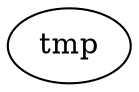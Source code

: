 strict digraph "dependency-cruiser output"{
    splines="ortho"
    
    

    "tmp/" [label=<tmp> tooltip="no-orphans" URL="https://github.com/sverweij/dependency-cruiser/blob/develop/tmp/" ]
}
